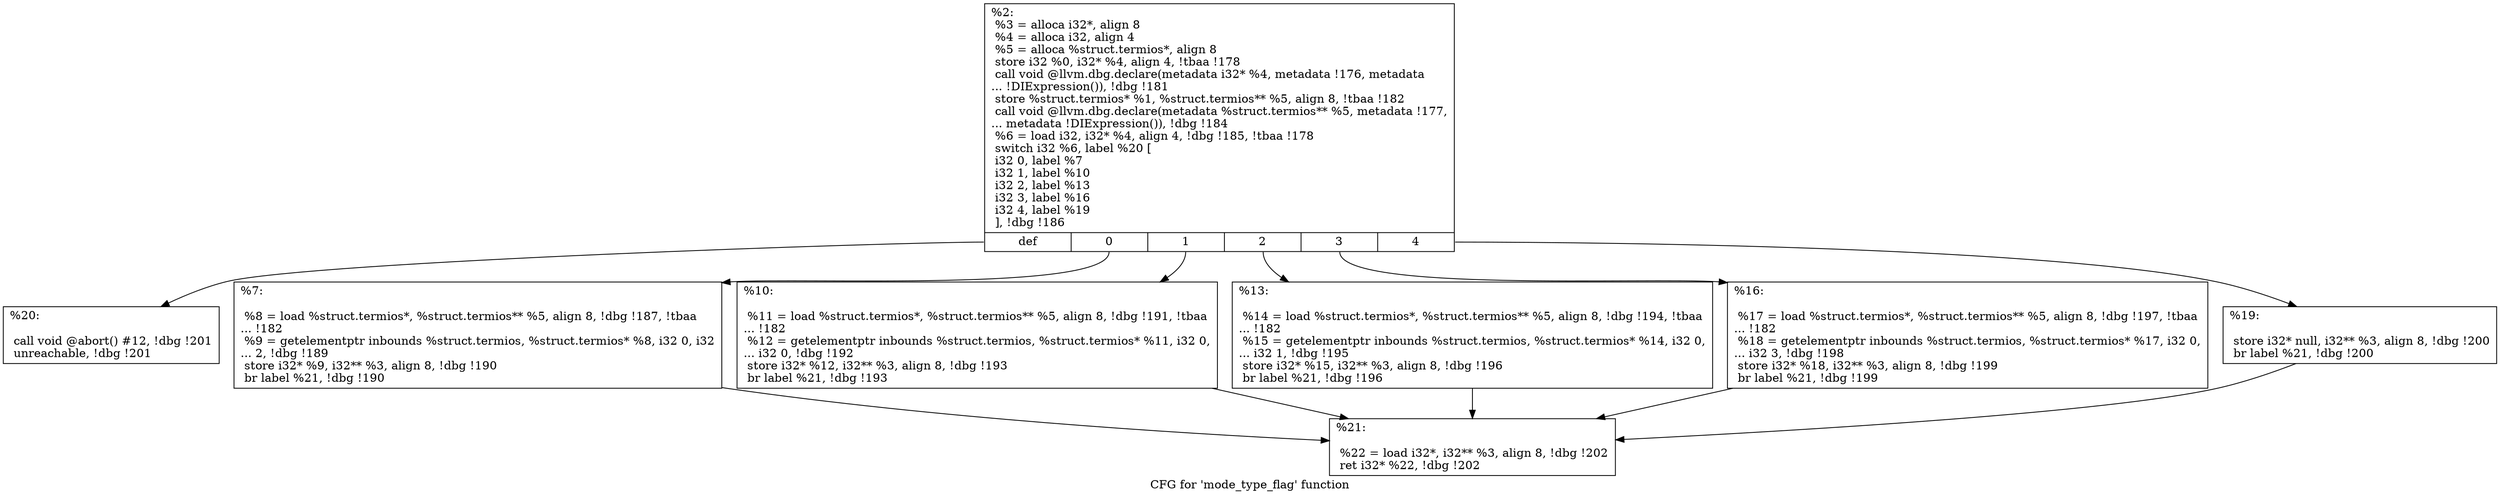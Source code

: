 digraph "CFG for 'mode_type_flag' function" {
	label="CFG for 'mode_type_flag' function";

	Node0x1c1d160 [shape=record,label="{%2:\l  %3 = alloca i32*, align 8\l  %4 = alloca i32, align 4\l  %5 = alloca %struct.termios*, align 8\l  store i32 %0, i32* %4, align 4, !tbaa !178\l  call void @llvm.dbg.declare(metadata i32* %4, metadata !176, metadata\l... !DIExpression()), !dbg !181\l  store %struct.termios* %1, %struct.termios** %5, align 8, !tbaa !182\l  call void @llvm.dbg.declare(metadata %struct.termios** %5, metadata !177,\l... metadata !DIExpression()), !dbg !184\l  %6 = load i32, i32* %4, align 4, !dbg !185, !tbaa !178\l  switch i32 %6, label %20 [\l    i32 0, label %7\l    i32 1, label %10\l    i32 2, label %13\l    i32 3, label %16\l    i32 4, label %19\l  ], !dbg !186\l|{<s0>def|<s1>0|<s2>1|<s3>2|<s4>3|<s5>4}}"];
	Node0x1c1d160:s0 -> Node0x1c1d340;
	Node0x1c1d160:s1 -> Node0x1c1d1b0;
	Node0x1c1d160:s2 -> Node0x1c1d200;
	Node0x1c1d160:s3 -> Node0x1c1d250;
	Node0x1c1d160:s4 -> Node0x1c1d2a0;
	Node0x1c1d160:s5 -> Node0x1c1d2f0;
	Node0x1c1d1b0 [shape=record,label="{%7:\l\l  %8 = load %struct.termios*, %struct.termios** %5, align 8, !dbg !187, !tbaa\l... !182\l  %9 = getelementptr inbounds %struct.termios, %struct.termios* %8, i32 0, i32\l... 2, !dbg !189\l  store i32* %9, i32** %3, align 8, !dbg !190\l  br label %21, !dbg !190\l}"];
	Node0x1c1d1b0 -> Node0x1c1d390;
	Node0x1c1d200 [shape=record,label="{%10:\l\l  %11 = load %struct.termios*, %struct.termios** %5, align 8, !dbg !191, !tbaa\l... !182\l  %12 = getelementptr inbounds %struct.termios, %struct.termios* %11, i32 0,\l... i32 0, !dbg !192\l  store i32* %12, i32** %3, align 8, !dbg !193\l  br label %21, !dbg !193\l}"];
	Node0x1c1d200 -> Node0x1c1d390;
	Node0x1c1d250 [shape=record,label="{%13:\l\l  %14 = load %struct.termios*, %struct.termios** %5, align 8, !dbg !194, !tbaa\l... !182\l  %15 = getelementptr inbounds %struct.termios, %struct.termios* %14, i32 0,\l... i32 1, !dbg !195\l  store i32* %15, i32** %3, align 8, !dbg !196\l  br label %21, !dbg !196\l}"];
	Node0x1c1d250 -> Node0x1c1d390;
	Node0x1c1d2a0 [shape=record,label="{%16:\l\l  %17 = load %struct.termios*, %struct.termios** %5, align 8, !dbg !197, !tbaa\l... !182\l  %18 = getelementptr inbounds %struct.termios, %struct.termios* %17, i32 0,\l... i32 3, !dbg !198\l  store i32* %18, i32** %3, align 8, !dbg !199\l  br label %21, !dbg !199\l}"];
	Node0x1c1d2a0 -> Node0x1c1d390;
	Node0x1c1d2f0 [shape=record,label="{%19:\l\l  store i32* null, i32** %3, align 8, !dbg !200\l  br label %21, !dbg !200\l}"];
	Node0x1c1d2f0 -> Node0x1c1d390;
	Node0x1c1d340 [shape=record,label="{%20:\l\l  call void @abort() #12, !dbg !201\l  unreachable, !dbg !201\l}"];
	Node0x1c1d390 [shape=record,label="{%21:\l\l  %22 = load i32*, i32** %3, align 8, !dbg !202\l  ret i32* %22, !dbg !202\l}"];
}
